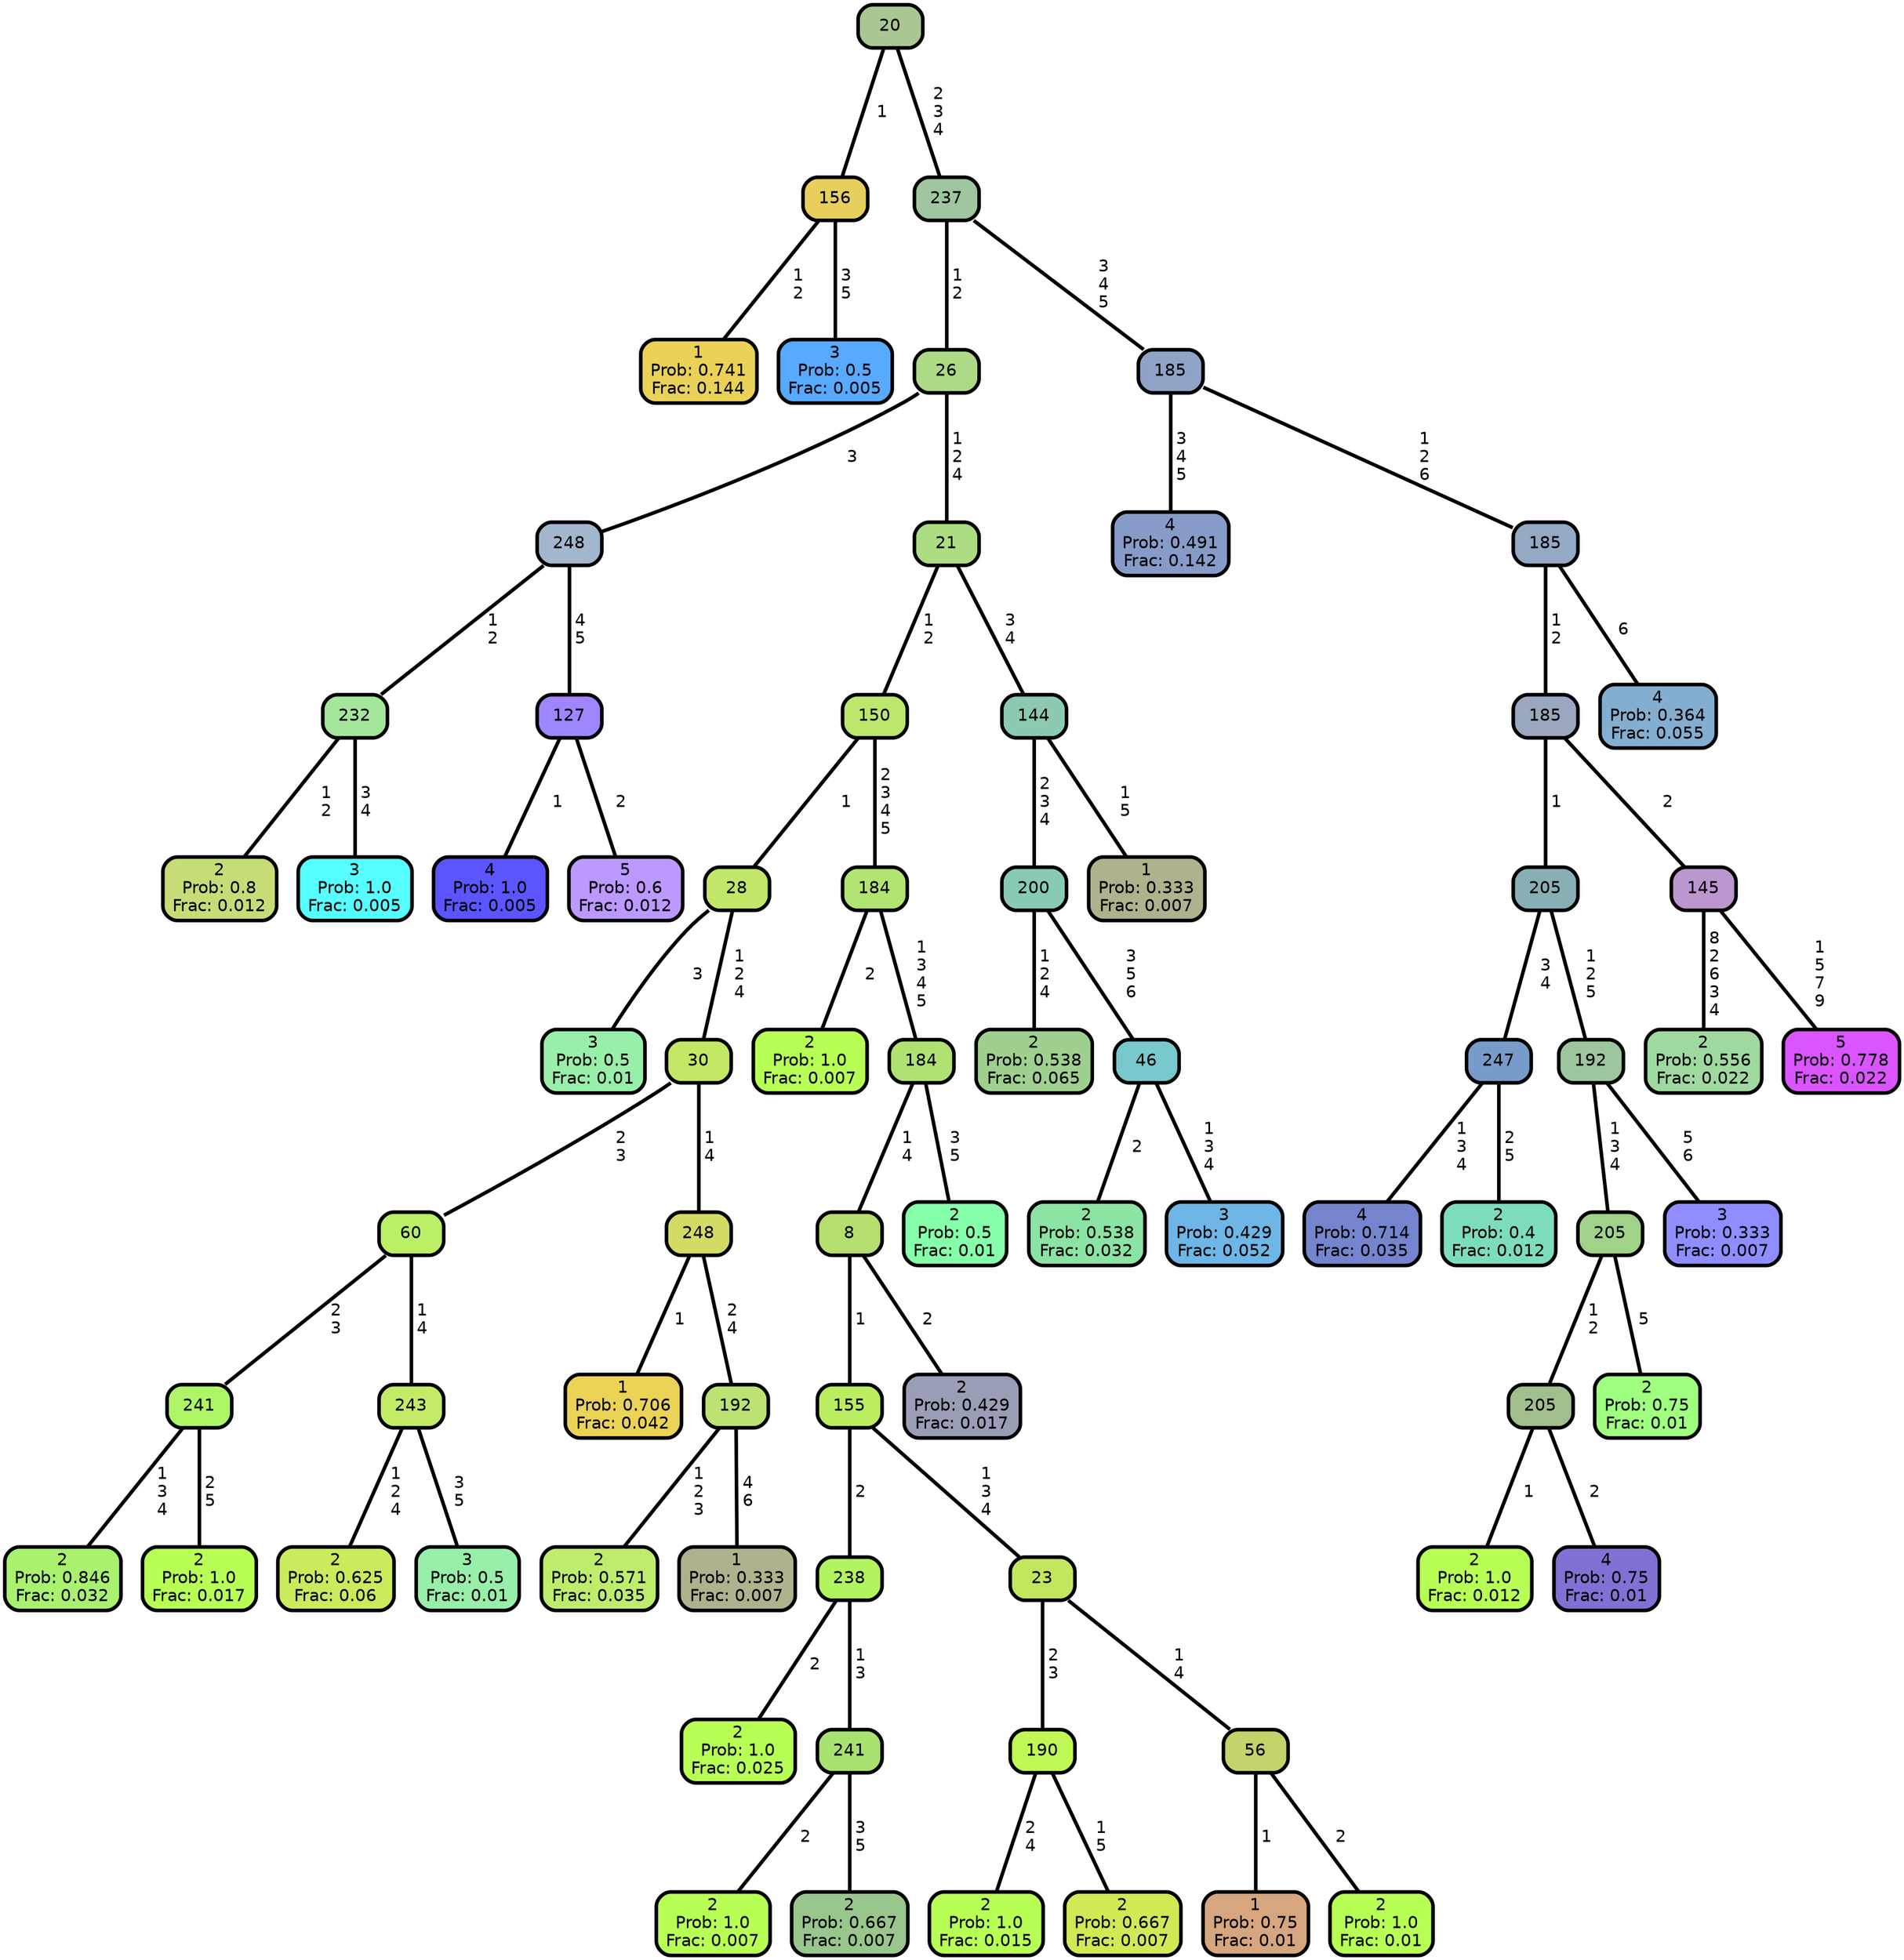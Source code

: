 graph Tree {
node [shape=box, style="filled, rounded",color="black",penwidth="3",fontcolor="black",                 fontname=helvetica] ;
graph [ranksep="0 equally", splines=straight,                 bgcolor=transparent, dpi=200] ;
edge [fontname=helvetica, color=black] ;
0 [label="1
Prob: 0.741
Frac: 0.144", fillcolor="#ead157"] ;
1 [label="156", fillcolor="#e6cf5d"] ;
2 [label="3
Prob: 0.5
Frac: 0.005", fillcolor="#57aaff"] ;
3 [label="20", fillcolor="#abc695"] ;
4 [label="2
Prob: 0.8
Frac: 0.012", fillcolor="#c6dd77"] ;
5 [label="232", fillcolor="#a5e69d"] ;
6 [label="3
Prob: 1.0
Frac: 0.005", fillcolor="#55ffff"] ;
7 [label="248", fillcolor="#a2b6ce"] ;
8 [label="4
Prob: 1.0
Frac: 0.005", fillcolor="#5a55ff"] ;
9 [label="127", fillcolor="#9f85ff"] ;
10 [label="5
Prob: 0.6
Frac: 0.012", fillcolor="#bb99ff"] ;
11 [label="26", fillcolor="#acda87"] ;
12 [label="3
Prob: 0.5
Frac: 0.01", fillcolor="#98efaa"] ;
13 [label="28", fillcolor="#c2e768"] ;
14 [label="2
Prob: 0.846
Frac: 0.032", fillcolor="#a9f16f"] ;
15 [label="241", fillcolor="#aef666"] ;
16 [label="2
Prob: 1.0
Frac: 0.017", fillcolor="#b8ff55"] ;
17 [label="60", fillcolor="#bbef66"] ;
18 [label="2
Prob: 0.625
Frac: 0.06", fillcolor="#cbea5c"] ;
19 [label="243", fillcolor="#c4eb67"] ;
20 [label="3
Prob: 0.5
Frac: 0.01", fillcolor="#98efaa"] ;
21 [label="30", fillcolor="#c4e765"] ;
22 [label="1
Prob: 0.706
Frac: 0.042", fillcolor="#ead355"] ;
23 [label="248", fillcolor="#d2db64"] ;
24 [label="2
Prob: 0.571
Frac: 0.035", fillcolor="#beed6d"] ;
25 [label="192", fillcolor="#bbe273"] ;
26 [label="1
Prob: 0.333
Frac: 0.007", fillcolor="#b0b18d"] ;
27 [label="150", fillcolor="#bce66c"] ;
28 [label="2
Prob: 1.0
Frac: 0.007", fillcolor="#b8ff55"] ;
29 [label="184", fillcolor="#b1e471"] ;
30 [label="2
Prob: 1.0
Frac: 0.025", fillcolor="#b8ff55"] ;
31 [label="238", fillcolor="#b2f45f"] ;
32 [label="2
Prob: 1.0
Frac: 0.007", fillcolor="#b8ff55"] ;
33 [label="241", fillcolor="#a8e271"] ;
34 [label="2
Prob: 0.667
Frac: 0.007", fillcolor="#98c68d"] ;
35 [label="155", fillcolor="#baed5f"] ;
36 [label="2
Prob: 1.0
Frac: 0.015", fillcolor="#b8ff55"] ;
37 [label="190", fillcolor="#bff855"] ;
38 [label="2
Prob: 0.667
Frac: 0.007", fillcolor="#cfea55"] ;
39 [label="23", fillcolor="#c3e65f"] ;
40 [label="1
Prob: 0.75
Frac: 0.01", fillcolor="#d5a67f"] ;
41 [label="56", fillcolor="#c6d26a"] ;
42 [label="2
Prob: 1.0
Frac: 0.01", fillcolor="#b8ff55"] ;
43 [label="8", fillcolor="#b5df6e"] ;
44 [label="2
Prob: 0.429
Frac: 0.017", fillcolor="#999db6"] ;
45 [label="184", fillcolor="#b0e273"] ;
46 [label="2
Prob: 0.5
Frac: 0.01", fillcolor="#86ffaa"] ;
47 [label="21", fillcolor="#acdd82"] ;
48 [label="2
Prob: 0.538
Frac: 0.065", fillcolor="#9fd08f"] ;
49 [label="200", fillcolor="#89cbb2"] ;
50 [label="2
Prob: 0.538
Frac: 0.032", fillcolor="#8be4a3"] ;
51 [label="46", fillcolor="#78c8cd"] ;
52 [label="3
Prob: 0.429
Frac: 0.052", fillcolor="#6db6e6"] ;
53 [label="144", fillcolor="#8bcab0"] ;
54 [label="1
Prob: 0.333
Frac: 0.007", fillcolor="#b0b18d"] ;
55 [label="237", fillcolor="#a0c59f"] ;
56 [label="4
Prob: 0.491
Frac: 0.142", fillcolor="#879bc9"] ;
57 [label="185", fillcolor="#8ea3c6"] ;
58 [label="4
Prob: 0.714
Frac: 0.035", fillcolor="#7485ce"] ;
59 [label="247", fillcolor="#779cc9"] ;
60 [label="2
Prob: 0.4
Frac: 0.012", fillcolor="#7dddbb"] ;
61 [label="205", fillcolor="#88afb6"] ;
62 [label="2
Prob: 1.0
Frac: 0.012", fillcolor="#b8ff55"] ;
63 [label="205", fillcolor="#a0bf8d"] ;
64 [label="4
Prob: 0.75
Frac: 0.01", fillcolor="#8370d4"] ;
65 [label="205", fillcolor="#a0d389"] ;
66 [label="2
Prob: 0.75
Frac: 0.01", fillcolor="#9fff7f"] ;
67 [label="192", fillcolor="#9dc69f"] ;
68 [label="3
Prob: 0.333
Frac: 0.007", fillcolor="#8f8dff"] ;
69 [label="185", fillcolor="#9aa7be"] ;
70 [label="2
Prob: 0.556
Frac: 0.022", fillcolor="#9fd9a0"] ;
71 [label="145", fillcolor="#bc97cf"] ;
72 [label="5
Prob: 0.778
Frac: 0.022", fillcolor="#da55ff"] ;
73 [label="185", fillcolor="#93a9c4"] ;
74 [label="4
Prob: 0.364
Frac: 0.055", fillcolor="#84aed0"] ;
1 -- 0 [label=" 1\n 2",penwidth=3] ;
1 -- 2 [label=" 3\n 5",penwidth=3] ;
3 -- 1 [label=" 1",penwidth=3] ;
3 -- 55 [label=" 2\n 3\n 4",penwidth=3] ;
5 -- 4 [label=" 1\n 2",penwidth=3] ;
5 -- 6 [label=" 3\n 4",penwidth=3] ;
7 -- 5 [label=" 1\n 2",penwidth=3] ;
7 -- 9 [label=" 4\n 5",penwidth=3] ;
9 -- 8 [label=" 1",penwidth=3] ;
9 -- 10 [label=" 2",penwidth=3] ;
11 -- 7 [label=" 3",penwidth=3] ;
11 -- 47 [label=" 1\n 2\n 4",penwidth=3] ;
13 -- 12 [label=" 3",penwidth=3] ;
13 -- 21 [label=" 1\n 2\n 4",penwidth=3] ;
15 -- 14 [label=" 1\n 3\n 4",penwidth=3] ;
15 -- 16 [label=" 2\n 5",penwidth=3] ;
17 -- 15 [label=" 2\n 3",penwidth=3] ;
17 -- 19 [label=" 1\n 4",penwidth=3] ;
19 -- 18 [label=" 1\n 2\n 4",penwidth=3] ;
19 -- 20 [label=" 3\n 5",penwidth=3] ;
21 -- 17 [label=" 2\n 3",penwidth=3] ;
21 -- 23 [label=" 1\n 4",penwidth=3] ;
23 -- 22 [label=" 1",penwidth=3] ;
23 -- 25 [label=" 2\n 4",penwidth=3] ;
25 -- 24 [label=" 1\n 2\n 3",penwidth=3] ;
25 -- 26 [label=" 4\n 6",penwidth=3] ;
27 -- 13 [label=" 1",penwidth=3] ;
27 -- 29 [label=" 2\n 3\n 4\n 5",penwidth=3] ;
29 -- 28 [label=" 2",penwidth=3] ;
29 -- 45 [label=" 1\n 3\n 4\n 5",penwidth=3] ;
31 -- 30 [label=" 2",penwidth=3] ;
31 -- 33 [label=" 1\n 3",penwidth=3] ;
33 -- 32 [label=" 2",penwidth=3] ;
33 -- 34 [label=" 3\n 5",penwidth=3] ;
35 -- 31 [label=" 2",penwidth=3] ;
35 -- 39 [label=" 1\n 3\n 4",penwidth=3] ;
37 -- 36 [label=" 2\n 4",penwidth=3] ;
37 -- 38 [label=" 1\n 5",penwidth=3] ;
39 -- 37 [label=" 2\n 3",penwidth=3] ;
39 -- 41 [label=" 1\n 4",penwidth=3] ;
41 -- 40 [label=" 1",penwidth=3] ;
41 -- 42 [label=" 2",penwidth=3] ;
43 -- 35 [label=" 1",penwidth=3] ;
43 -- 44 [label=" 2",penwidth=3] ;
45 -- 43 [label=" 1\n 4",penwidth=3] ;
45 -- 46 [label=" 3\n 5",penwidth=3] ;
47 -- 27 [label=" 1\n 2",penwidth=3] ;
47 -- 53 [label=" 3\n 4",penwidth=3] ;
49 -- 48 [label=" 1\n 2\n 4",penwidth=3] ;
49 -- 51 [label=" 3\n 5\n 6",penwidth=3] ;
51 -- 50 [label=" 2",penwidth=3] ;
51 -- 52 [label=" 1\n 3\n 4",penwidth=3] ;
53 -- 49 [label=" 2\n 3\n 4",penwidth=3] ;
53 -- 54 [label=" 1\n 5",penwidth=3] ;
55 -- 11 [label=" 1\n 2",penwidth=3] ;
55 -- 57 [label=" 3\n 4\n 5",penwidth=3] ;
57 -- 56 [label=" 3\n 4\n 5",penwidth=3] ;
57 -- 73 [label=" 1\n 2\n 6",penwidth=3] ;
59 -- 58 [label=" 1\n 3\n 4",penwidth=3] ;
59 -- 60 [label=" 2\n 5",penwidth=3] ;
61 -- 59 [label=" 3\n 4",penwidth=3] ;
61 -- 67 [label=" 1\n 2\n 5",penwidth=3] ;
63 -- 62 [label=" 1",penwidth=3] ;
63 -- 64 [label=" 2",penwidth=3] ;
65 -- 63 [label=" 1\n 2",penwidth=3] ;
65 -- 66 [label=" 5",penwidth=3] ;
67 -- 65 [label=" 1\n 3\n 4",penwidth=3] ;
67 -- 68 [label=" 5\n 6",penwidth=3] ;
69 -- 61 [label=" 1",penwidth=3] ;
69 -- 71 [label=" 2",penwidth=3] ;
71 -- 70 [label=" 8\n 2\n 6\n 3\n 4",penwidth=3] ;
71 -- 72 [label=" 1\n 5\n 7\n 9",penwidth=3] ;
73 -- 69 [label=" 1\n 2",penwidth=3] ;
73 -- 74 [label=" 6",penwidth=3] ;
{rank = same;}}